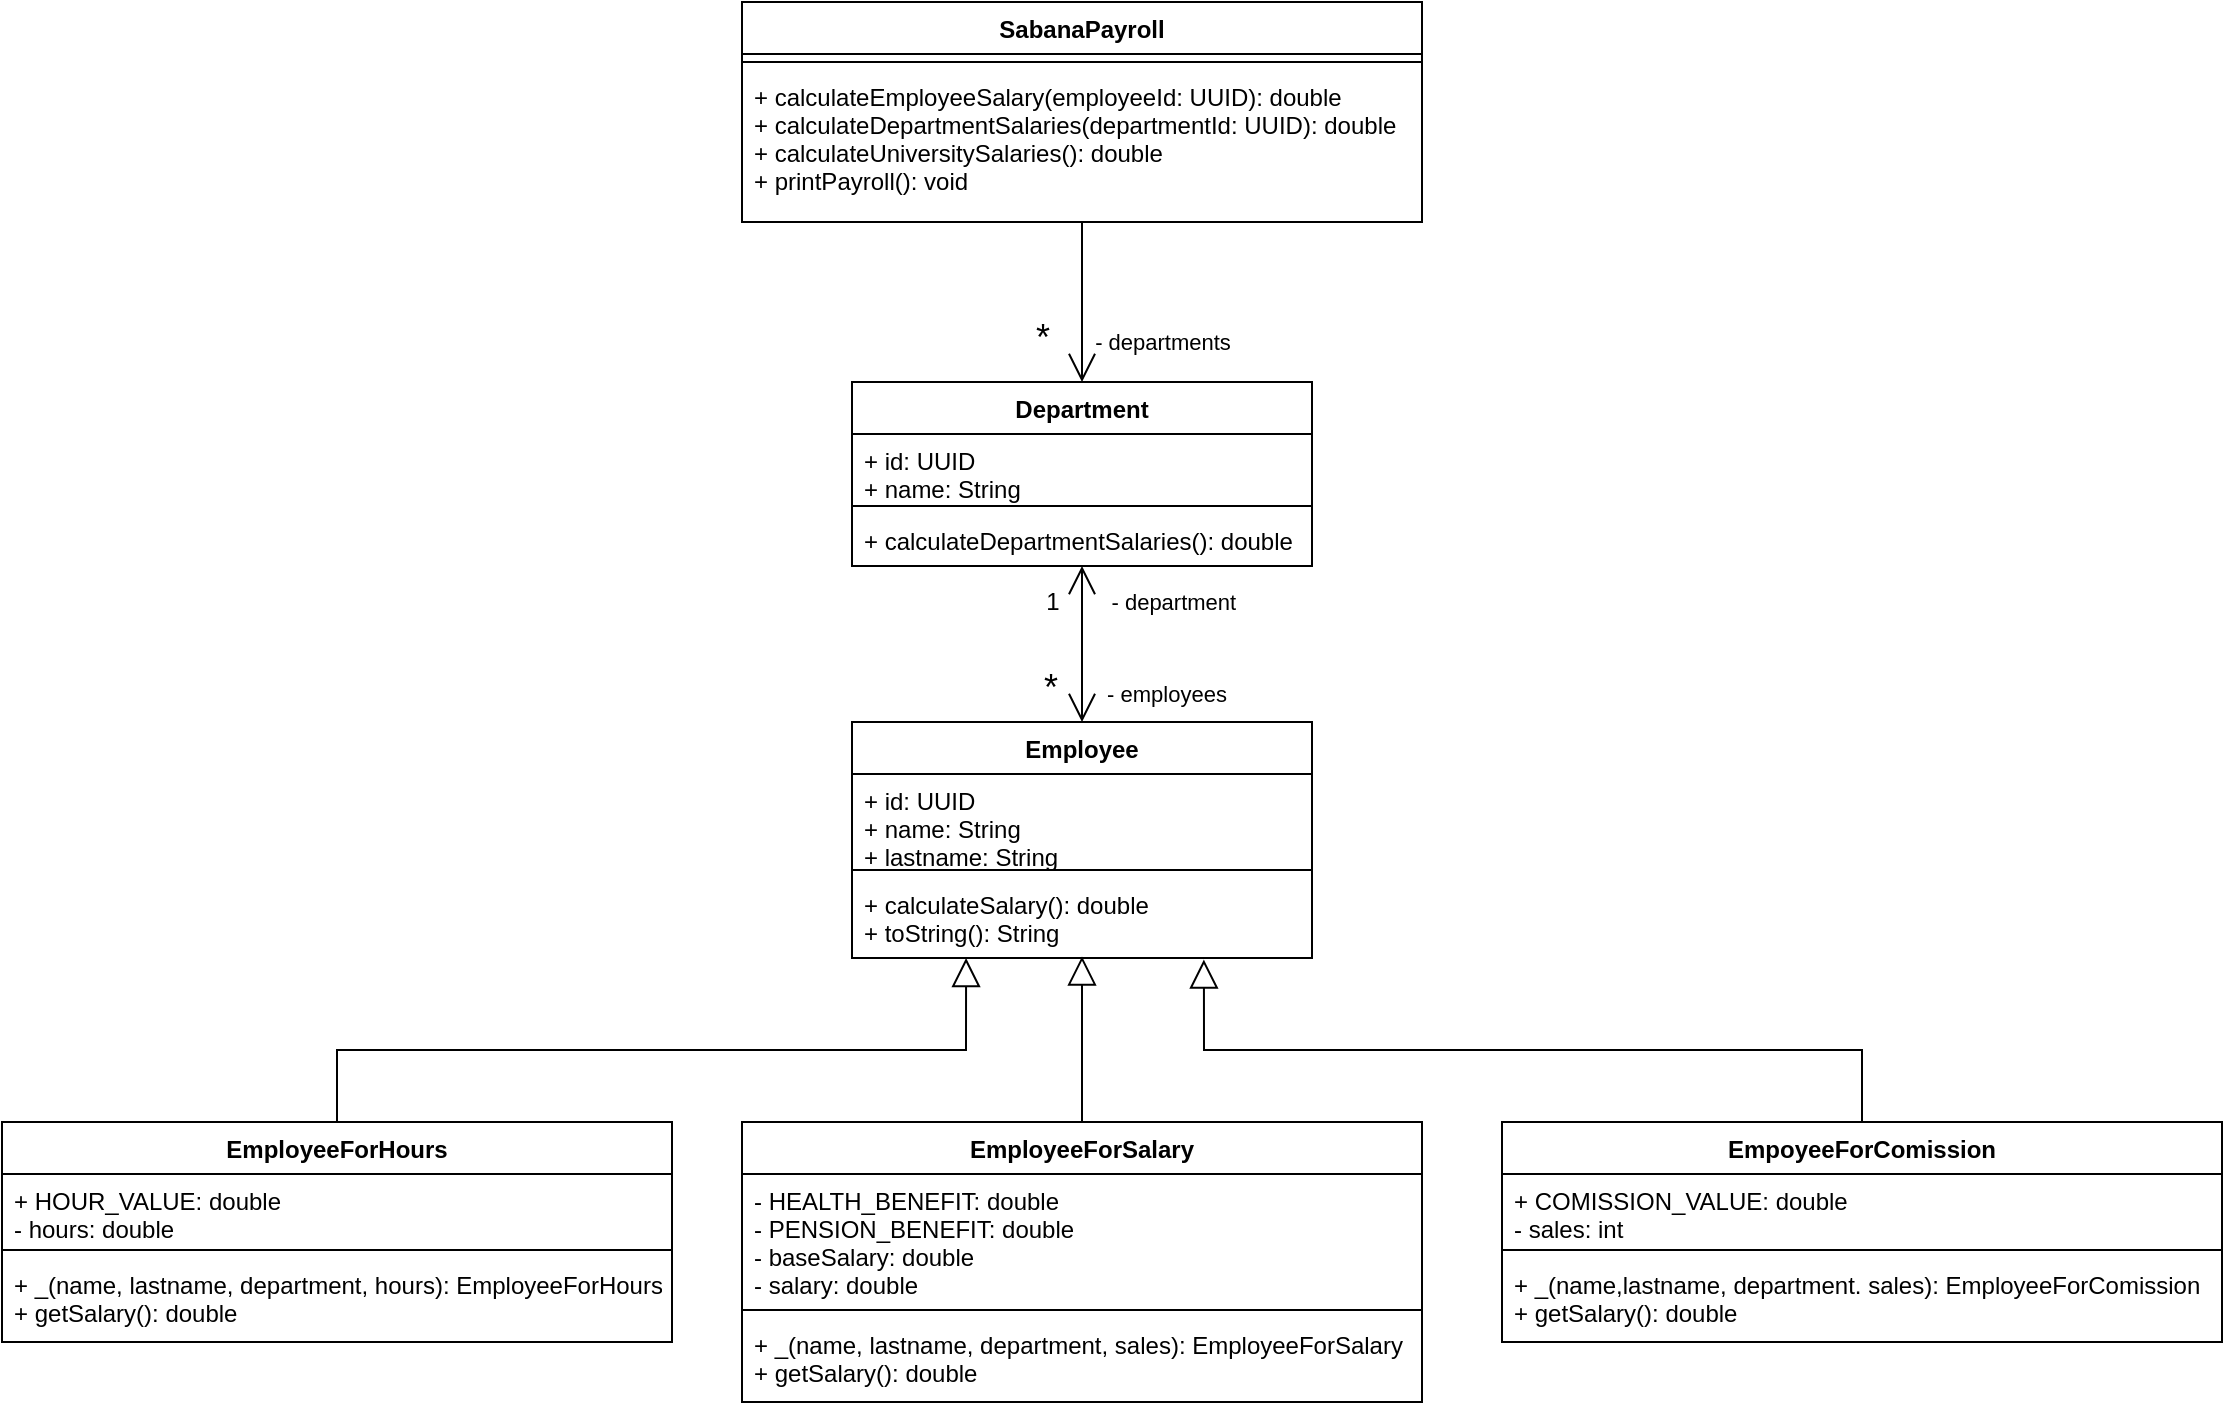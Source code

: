 <mxfile version="14.5.1" type="device"><diagram id="-g5lU18gktE1e8Ps9vkl" name="Page-1"><mxGraphModel dx="2272" dy="762" grid="1" gridSize="10" guides="1" tooltips="1" connect="1" arrows="1" fold="1" page="1" pageScale="1" pageWidth="850" pageHeight="1100" math="0" shadow="0"><root><mxCell id="0"/><mxCell id="1" parent="0"/><mxCell id="jfAC8rqVL113YkVz1IvF-15" style="edgeStyle=orthogonalEdgeStyle;rounded=0;orthogonalLoop=1;jettySize=auto;html=1;entryX=0.5;entryY=0;entryDx=0;entryDy=0;endArrow=open;endFill=0;endSize=12;" parent="1" source="jfAC8rqVL113YkVz1IvF-1" target="jfAC8rqVL113YkVz1IvF-5" edge="1"><mxGeometry relative="1" as="geometry"/></mxCell><mxCell id="jfAC8rqVL113YkVz1IvF-16" value="*" style="edgeLabel;html=1;align=center;verticalAlign=middle;resizable=0;points=[];fontSize=18;" parent="jfAC8rqVL113YkVz1IvF-15" vertex="1" connectable="0"><mxGeometry x="-0.237" y="1" relative="1" as="geometry"><mxPoint x="-21" y="27" as="offset"/></mxGeometry></mxCell><mxCell id="jfAC8rqVL113YkVz1IvF-17" value="&lt;font style=&quot;font-size: 11px&quot;&gt;- departments&lt;/font&gt;" style="edgeLabel;html=1;align=center;verticalAlign=middle;resizable=0;points=[];fontSize=18;" parent="jfAC8rqVL113YkVz1IvF-15" vertex="1" connectable="0"><mxGeometry x="-0.368" y="1" relative="1" as="geometry"><mxPoint x="39" y="32" as="offset"/></mxGeometry></mxCell><mxCell id="jfAC8rqVL113YkVz1IvF-1" value="SabanaPayroll" style="swimlane;fontStyle=1;align=center;verticalAlign=top;childLayout=stackLayout;horizontal=1;startSize=26;horizontalStack=0;resizeParent=1;resizeParentMax=0;resizeLast=0;collapsible=1;marginBottom=0;" parent="1" vertex="1"><mxGeometry x="180" y="140" width="340" height="110" as="geometry"/></mxCell><mxCell id="jfAC8rqVL113YkVz1IvF-3" value="" style="line;strokeWidth=1;fillColor=none;align=left;verticalAlign=middle;spacingTop=-1;spacingLeft=3;spacingRight=3;rotatable=0;labelPosition=right;points=[];portConstraint=eastwest;" parent="jfAC8rqVL113YkVz1IvF-1" vertex="1"><mxGeometry y="26" width="340" height="8" as="geometry"/></mxCell><mxCell id="jfAC8rqVL113YkVz1IvF-4" value="+ calculateEmployeeSalary(employeeId: UUID): double&#10;+ calculateDepartmentSalaries(departmentId: UUID): double&#10;+ calculateUniversitySalaries(): double&#10;+ printPayroll(): void" style="text;strokeColor=none;fillColor=none;align=left;verticalAlign=top;spacingLeft=4;spacingRight=4;overflow=hidden;rotatable=0;points=[[0,0.5],[1,0.5]];portConstraint=eastwest;" parent="jfAC8rqVL113YkVz1IvF-1" vertex="1"><mxGeometry y="34" width="340" height="76" as="geometry"/></mxCell><mxCell id="jfAC8rqVL113YkVz1IvF-14" style="edgeStyle=orthogonalEdgeStyle;rounded=0;orthogonalLoop=1;jettySize=auto;html=1;entryX=0.5;entryY=0;entryDx=0;entryDy=0;endArrow=open;endFill=0;endSize=12;startArrow=open;startFill=0;targetPerimeterSpacing=0;startSize=12;" parent="1" source="jfAC8rqVL113YkVz1IvF-5" target="jfAC8rqVL113YkVz1IvF-9" edge="1"><mxGeometry relative="1" as="geometry"/></mxCell><mxCell id="jfAC8rqVL113YkVz1IvF-5" value="Department" style="swimlane;fontStyle=1;align=center;verticalAlign=top;childLayout=stackLayout;horizontal=1;startSize=26;horizontalStack=0;resizeParent=1;resizeParentMax=0;resizeLast=0;collapsible=1;marginBottom=0;" parent="1" vertex="1"><mxGeometry x="235" y="330" width="230" height="92" as="geometry"/></mxCell><mxCell id="jfAC8rqVL113YkVz1IvF-6" value="+ id: UUID&#10;+ name: String" style="text;strokeColor=none;fillColor=none;align=left;verticalAlign=top;spacingLeft=4;spacingRight=4;overflow=hidden;rotatable=0;points=[[0,0.5],[1,0.5]];portConstraint=eastwest;" parent="jfAC8rqVL113YkVz1IvF-5" vertex="1"><mxGeometry y="26" width="230" height="32" as="geometry"/></mxCell><mxCell id="jfAC8rqVL113YkVz1IvF-7" value="" style="line;strokeWidth=1;fillColor=none;align=left;verticalAlign=middle;spacingTop=-1;spacingLeft=3;spacingRight=3;rotatable=0;labelPosition=right;points=[];portConstraint=eastwest;" parent="jfAC8rqVL113YkVz1IvF-5" vertex="1"><mxGeometry y="58" width="230" height="8" as="geometry"/></mxCell><mxCell id="jfAC8rqVL113YkVz1IvF-8" value="+ calculateDepartmentSalaries(): double" style="text;strokeColor=none;fillColor=none;align=left;verticalAlign=top;spacingLeft=4;spacingRight=4;overflow=hidden;rotatable=0;points=[[0,0.5],[1,0.5]];portConstraint=eastwest;" parent="jfAC8rqVL113YkVz1IvF-5" vertex="1"><mxGeometry y="66" width="230" height="26" as="geometry"/></mxCell><mxCell id="jfAC8rqVL113YkVz1IvF-9" value="Employee" style="swimlane;fontStyle=1;align=center;verticalAlign=top;childLayout=stackLayout;horizontal=1;startSize=26;horizontalStack=0;resizeParent=1;resizeParentMax=0;resizeLast=0;collapsible=1;marginBottom=0;" parent="1" vertex="1"><mxGeometry x="235" y="500" width="230" height="118" as="geometry"/></mxCell><mxCell id="jfAC8rqVL113YkVz1IvF-10" value="+ id: UUID&#10;+ name: String&#10;+ lastname: String" style="text;strokeColor=none;fillColor=none;align=left;verticalAlign=top;spacingLeft=4;spacingRight=4;overflow=hidden;rotatable=0;points=[[0,0.5],[1,0.5]];portConstraint=eastwest;" parent="jfAC8rqVL113YkVz1IvF-9" vertex="1"><mxGeometry y="26" width="230" height="44" as="geometry"/></mxCell><mxCell id="jfAC8rqVL113YkVz1IvF-11" value="" style="line;strokeWidth=1;fillColor=none;align=left;verticalAlign=middle;spacingTop=-1;spacingLeft=3;spacingRight=3;rotatable=0;labelPosition=right;points=[];portConstraint=eastwest;" parent="jfAC8rqVL113YkVz1IvF-9" vertex="1"><mxGeometry y="70" width="230" height="8" as="geometry"/></mxCell><mxCell id="jfAC8rqVL113YkVz1IvF-12" value="+ calculateSalary(): double&#10;+ toString(): String" style="text;strokeColor=none;fillColor=none;align=left;verticalAlign=top;spacingLeft=4;spacingRight=4;overflow=hidden;rotatable=0;points=[[0,0.5],[1,0.5]];portConstraint=eastwest;" parent="jfAC8rqVL113YkVz1IvF-9" vertex="1"><mxGeometry y="78" width="230" height="40" as="geometry"/></mxCell><mxCell id="jfAC8rqVL113YkVz1IvF-18" value="&lt;font style=&quot;font-size: 11px&quot;&gt;- employees&lt;/font&gt;" style="edgeLabel;html=1;align=center;verticalAlign=middle;resizable=0;points=[];fontSize=18;" parent="1" vertex="1" connectable="0"><mxGeometry x="400" y="350" as="geometry"><mxPoint x="-8" y="134" as="offset"/></mxGeometry></mxCell><mxCell id="jfAC8rqVL113YkVz1IvF-19" value="*" style="edgeLabel;html=1;align=center;verticalAlign=middle;resizable=0;points=[];fontSize=18;" parent="1" vertex="1" connectable="0"><mxGeometry x="350" y="320" as="geometry"><mxPoint x="-16" y="163" as="offset"/></mxGeometry></mxCell><mxCell id="Hbh9BmlN1RRa2NNKyF0--15" style="edgeStyle=orthogonalEdgeStyle;rounded=0;orthogonalLoop=1;jettySize=auto;html=1;entryX=0.248;entryY=1;entryDx=0;entryDy=0;entryPerimeter=0;endArrow=block;endFill=0;endSize=12;" edge="1" parent="1" source="Hbh9BmlN1RRa2NNKyF0--1" target="jfAC8rqVL113YkVz1IvF-12"><mxGeometry relative="1" as="geometry"/></mxCell><mxCell id="Hbh9BmlN1RRa2NNKyF0--1" value="EmployeeForHours" style="swimlane;fontStyle=1;align=center;verticalAlign=top;childLayout=stackLayout;horizontal=1;startSize=26;horizontalStack=0;resizeParent=1;resizeParentMax=0;resizeLast=0;collapsible=1;marginBottom=0;" vertex="1" parent="1"><mxGeometry x="-190" y="700" width="335" height="110" as="geometry"/></mxCell><mxCell id="Hbh9BmlN1RRa2NNKyF0--2" value="+ HOUR_VALUE: double&#10;- hours: double" style="text;strokeColor=none;fillColor=none;align=left;verticalAlign=top;spacingLeft=4;spacingRight=4;overflow=hidden;rotatable=0;points=[[0,0.5],[1,0.5]];portConstraint=eastwest;" vertex="1" parent="Hbh9BmlN1RRa2NNKyF0--1"><mxGeometry y="26" width="335" height="34" as="geometry"/></mxCell><mxCell id="Hbh9BmlN1RRa2NNKyF0--3" value="" style="line;strokeWidth=1;fillColor=none;align=left;verticalAlign=middle;spacingTop=-1;spacingLeft=3;spacingRight=3;rotatable=0;labelPosition=right;points=[];portConstraint=eastwest;" vertex="1" parent="Hbh9BmlN1RRa2NNKyF0--1"><mxGeometry y="60" width="335" height="8" as="geometry"/></mxCell><mxCell id="Hbh9BmlN1RRa2NNKyF0--4" value="+ _(name, lastname, department, hours): EmployeeForHours&#10;+ getSalary(): double" style="text;strokeColor=none;fillColor=none;align=left;verticalAlign=top;spacingLeft=4;spacingRight=4;overflow=hidden;rotatable=0;points=[[0,0.5],[1,0.5]];portConstraint=eastwest;" vertex="1" parent="Hbh9BmlN1RRa2NNKyF0--1"><mxGeometry y="68" width="335" height="42" as="geometry"/></mxCell><mxCell id="Hbh9BmlN1RRa2NNKyF0--13" style="edgeStyle=orthogonalEdgeStyle;rounded=0;orthogonalLoop=1;jettySize=auto;html=1;exitX=0.5;exitY=0;exitDx=0;exitDy=0;entryX=0.5;entryY=0.98;entryDx=0;entryDy=0;entryPerimeter=0;endArrow=block;endFill=0;endSize=12;" edge="1" parent="1" source="Hbh9BmlN1RRa2NNKyF0--5" target="jfAC8rqVL113YkVz1IvF-12"><mxGeometry relative="1" as="geometry"/></mxCell><mxCell id="Hbh9BmlN1RRa2NNKyF0--5" value="EmployeeForSalary" style="swimlane;fontStyle=1;align=center;verticalAlign=top;childLayout=stackLayout;horizontal=1;startSize=26;horizontalStack=0;resizeParent=1;resizeParentMax=0;resizeLast=0;collapsible=1;marginBottom=0;" vertex="1" parent="1"><mxGeometry x="180" y="700" width="340" height="140" as="geometry"/></mxCell><mxCell id="Hbh9BmlN1RRa2NNKyF0--6" value="- HEALTH_BENEFIT: double&#10;- PENSION_BENEFIT: double&#10;- baseSalary: double&#10;- salary: double" style="text;strokeColor=none;fillColor=none;align=left;verticalAlign=top;spacingLeft=4;spacingRight=4;overflow=hidden;rotatable=0;points=[[0,0.5],[1,0.5]];portConstraint=eastwest;" vertex="1" parent="Hbh9BmlN1RRa2NNKyF0--5"><mxGeometry y="26" width="340" height="64" as="geometry"/></mxCell><mxCell id="Hbh9BmlN1RRa2NNKyF0--7" value="" style="line;strokeWidth=1;fillColor=none;align=left;verticalAlign=middle;spacingTop=-1;spacingLeft=3;spacingRight=3;rotatable=0;labelPosition=right;points=[];portConstraint=eastwest;" vertex="1" parent="Hbh9BmlN1RRa2NNKyF0--5"><mxGeometry y="90" width="340" height="8" as="geometry"/></mxCell><mxCell id="Hbh9BmlN1RRa2NNKyF0--8" value="+ _(name, lastname, department, sales): EmployeeForSalary&#10;+ getSalary(): double" style="text;strokeColor=none;fillColor=none;align=left;verticalAlign=top;spacingLeft=4;spacingRight=4;overflow=hidden;rotatable=0;points=[[0,0.5],[1,0.5]];portConstraint=eastwest;" vertex="1" parent="Hbh9BmlN1RRa2NNKyF0--5"><mxGeometry y="98" width="340" height="42" as="geometry"/></mxCell><mxCell id="Hbh9BmlN1RRa2NNKyF0--14" style="edgeStyle=orthogonalEdgeStyle;rounded=0;orthogonalLoop=1;jettySize=auto;html=1;entryX=0.765;entryY=1.02;entryDx=0;entryDy=0;entryPerimeter=0;endArrow=block;endFill=0;endSize=12;" edge="1" parent="1" source="Hbh9BmlN1RRa2NNKyF0--9" target="jfAC8rqVL113YkVz1IvF-12"><mxGeometry relative="1" as="geometry"/></mxCell><mxCell id="Hbh9BmlN1RRa2NNKyF0--9" value="EmpoyeeForComission" style="swimlane;fontStyle=1;align=center;verticalAlign=top;childLayout=stackLayout;horizontal=1;startSize=26;horizontalStack=0;resizeParent=1;resizeParentMax=0;resizeLast=0;collapsible=1;marginBottom=0;" vertex="1" parent="1"><mxGeometry x="560" y="700" width="360" height="110" as="geometry"/></mxCell><mxCell id="Hbh9BmlN1RRa2NNKyF0--10" value="+ COMISSION_VALUE: double&#10;- sales: int" style="text;strokeColor=none;fillColor=none;align=left;verticalAlign=top;spacingLeft=4;spacingRight=4;overflow=hidden;rotatable=0;points=[[0,0.5],[1,0.5]];portConstraint=eastwest;" vertex="1" parent="Hbh9BmlN1RRa2NNKyF0--9"><mxGeometry y="26" width="360" height="34" as="geometry"/></mxCell><mxCell id="Hbh9BmlN1RRa2NNKyF0--11" value="" style="line;strokeWidth=1;fillColor=none;align=left;verticalAlign=middle;spacingTop=-1;spacingLeft=3;spacingRight=3;rotatable=0;labelPosition=right;points=[];portConstraint=eastwest;" vertex="1" parent="Hbh9BmlN1RRa2NNKyF0--9"><mxGeometry y="60" width="360" height="8" as="geometry"/></mxCell><mxCell id="Hbh9BmlN1RRa2NNKyF0--12" value="+ _(name,lastname, department. sales): EmployeeForComission&#10;+ getSalary(): double" style="text;strokeColor=none;fillColor=none;align=left;verticalAlign=top;spacingLeft=4;spacingRight=4;overflow=hidden;rotatable=0;points=[[0,0.5],[1,0.5]];portConstraint=eastwest;" vertex="1" parent="Hbh9BmlN1RRa2NNKyF0--9"><mxGeometry y="68" width="360" height="42" as="geometry"/></mxCell><mxCell id="Hbh9BmlN1RRa2NNKyF0--16" value="1&amp;nbsp; &amp;nbsp;" style="text;html=1;align=center;verticalAlign=middle;resizable=0;points=[];autosize=1;" vertex="1" parent="1"><mxGeometry x="325" y="430" width="30" height="20" as="geometry"/></mxCell><mxCell id="Hbh9BmlN1RRa2NNKyF0--18" value="&lt;font style=&quot;font-size: 11px&quot;&gt;- department&amp;nbsp; &amp;nbsp;&lt;/font&gt;" style="text;html=1;align=center;verticalAlign=middle;resizable=0;points=[];autosize=1;" vertex="1" parent="1"><mxGeometry x="355" y="430" width="90" height="20" as="geometry"/></mxCell></root></mxGraphModel></diagram></mxfile>